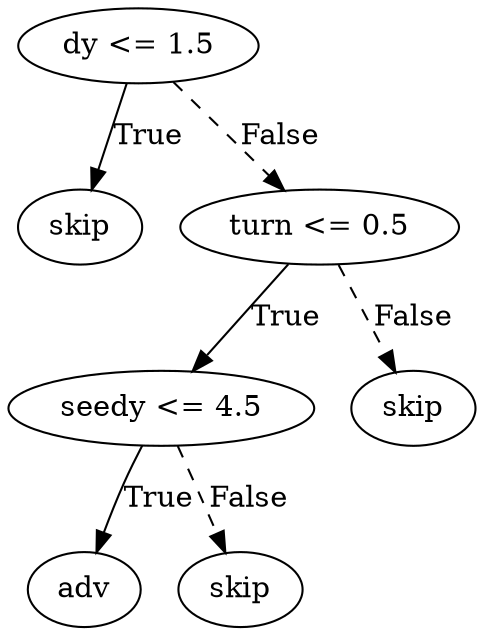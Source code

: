 digraph {
0 [label="dy <= 1.5"];
1 [label="skip"];
0 -> 1 [label="True"];
2 [label="turn <= 0.5"];
3 [label="seedy <= 4.5"];
4 [label="adv"];
3 -> 4 [label="True"];
5 [label="skip"];
3 -> 5 [style="dashed", label="False"];
2 -> 3 [label="True"];
6 [label="skip"];
2 -> 6 [style="dashed", label="False"];
0 -> 2 [style="dashed", label="False"];

}